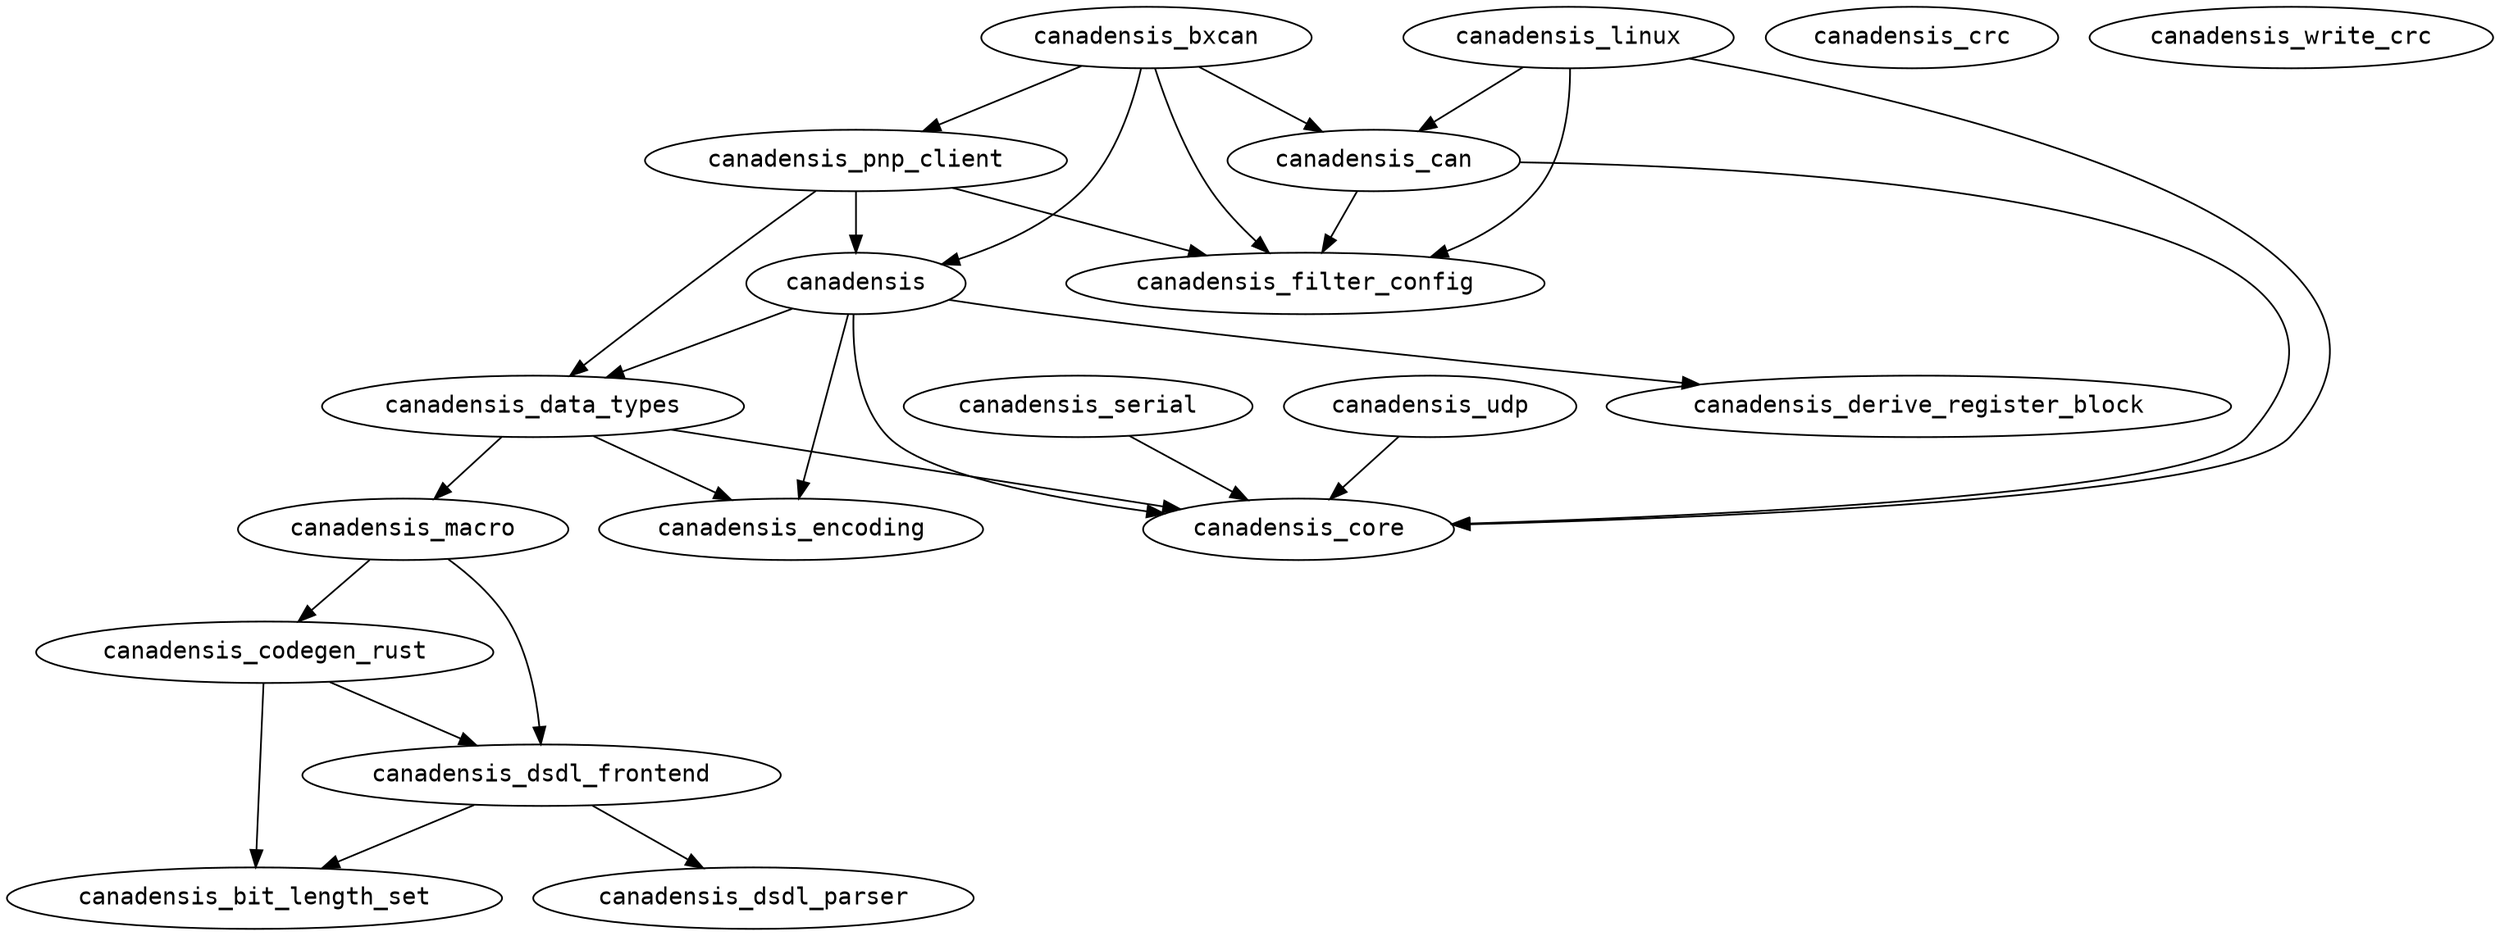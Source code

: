 // Dependencies between canadensis crates (manually generated 2021-10-23

digraph dependencies {
    graph [fontname = "monospace"];
    node [fontname = "monospace"];
    edge [fontname = "monospace"];

    canadensis -> canadensis_core;
    canadensis -> canadensis_derive_register_block;
    canadensis -> canadensis_encoding;
    canadensis -> canadensis_data_types;

    canadensis_bit_length_set;

    canadensis_bxcan -> canadensis;
    canadensis_bxcan -> canadensis_can;
    canadensis_bxcan -> canadensis_filter_config;
    canadensis_bxcan -> canadensis_pnp_client;

    canadensis_can -> canadensis_core;
    canadensis_can -> canadensis_filter_config;

    canadensis_codegen_rust -> canadensis_dsdl_frontend;
    canadensis_codegen_rust -> canadensis_bit_length_set;

    canadensis_crc;

    canadensis_data_types -> canadensis_core;
    canadensis_data_types -> canadensis_encoding;
    canadensis_data_types -> canadensis_macro;

    canadensis_derive_register_block;

    canadensis_dsdl_frontend -> canadensis_dsdl_parser;
    canadensis_dsdl_frontend -> canadensis_bit_length_set;

    canadensis_dsdl_parser;

    canadensis_encoding;

    canadensis_filter_config;

    canadensis_linux -> canadensis_can;
    canadensis_linux -> canadensis_core;
    canadensis_linux -> canadensis_filter_config;

    canadensis_macro -> canadensis_dsdl_frontend;
    canadensis_macro -> canadensis_codegen_rust;

    canadensis_pnp_client -> canadensis;
    canadensis_pnp_client -> canadensis_data_types;
    canadensis_pnp_client -> canadensis_filter_config;

    canadensis_serial -> canadensis_core;

    canadensis_udp -> canadensis_core;

    canadensis_write_crc;
}
